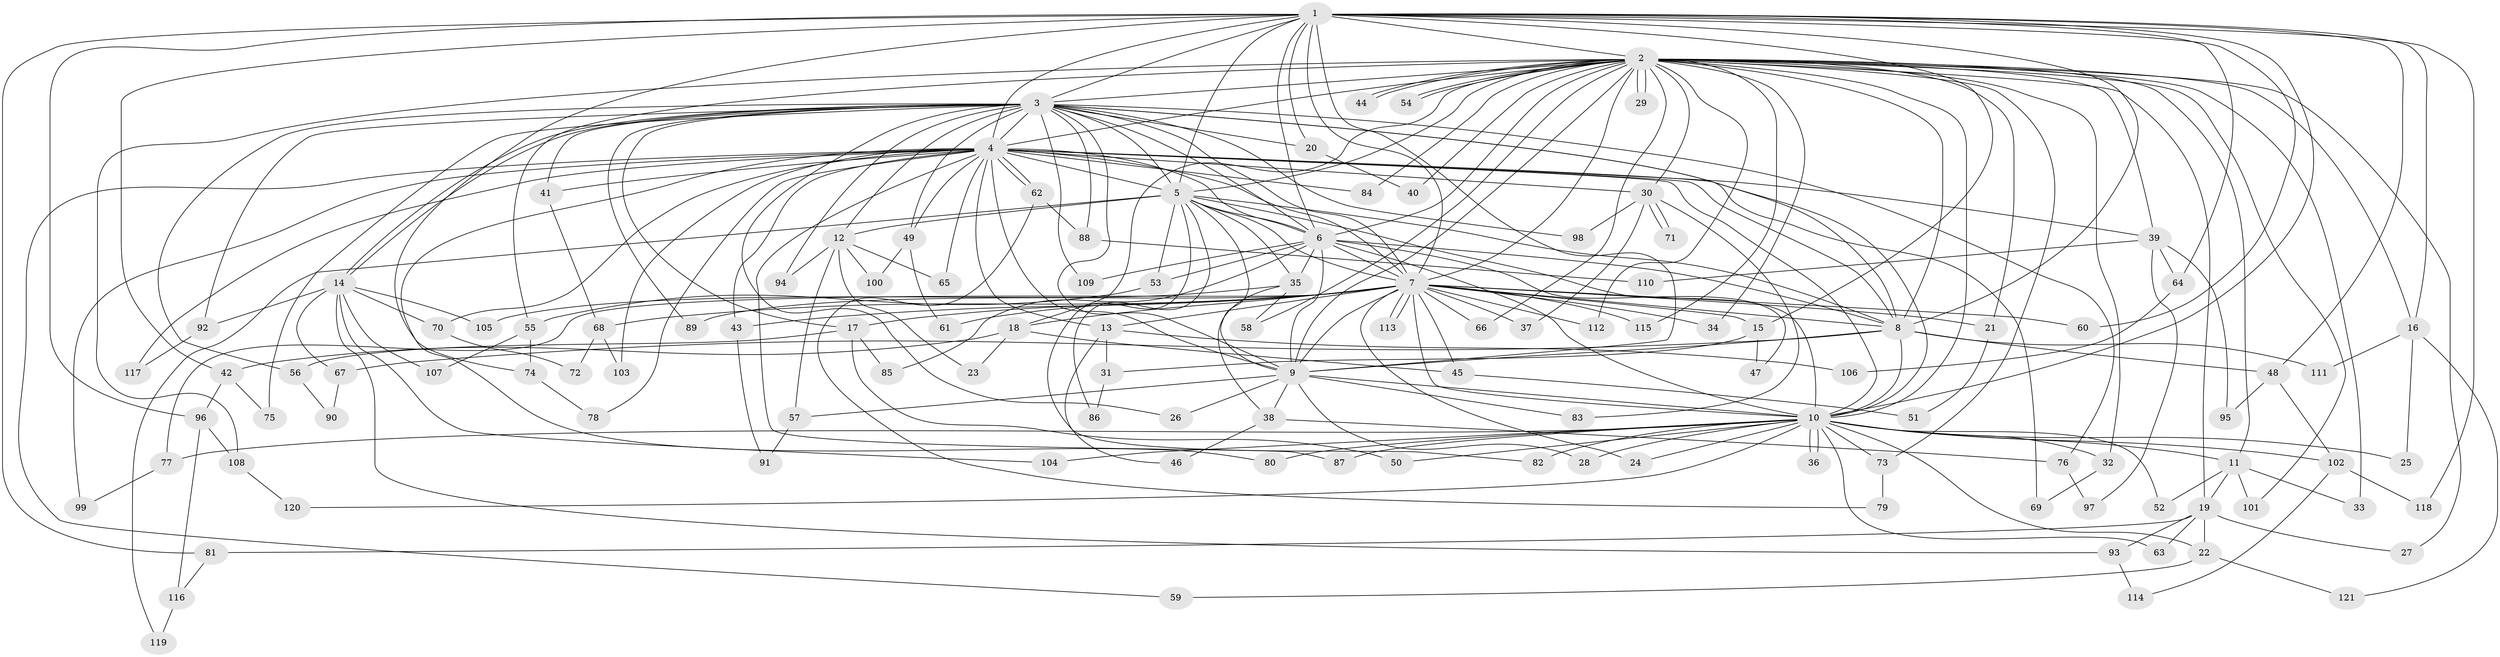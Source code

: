 // coarse degree distribution, {19: 0.010752688172043012, 34: 0.010752688172043012, 25: 0.010752688172043012, 29: 0.010752688172043012, 17: 0.010752688172043012, 26: 0.021505376344086023, 12: 0.010752688172043012, 14: 0.010752688172043012, 6: 0.021505376344086023, 7: 0.03225806451612903, 9: 0.010752688172043012, 4: 0.08602150537634409, 5: 0.043010752688172046, 8: 0.010752688172043012, 3: 0.17204301075268819, 2: 0.5268817204301075}
// Generated by graph-tools (version 1.1) at 2025/23/03/03/25 07:23:44]
// undirected, 121 vertices, 267 edges
graph export_dot {
graph [start="1"]
  node [color=gray90,style=filled];
  1;
  2;
  3;
  4;
  5;
  6;
  7;
  8;
  9;
  10;
  11;
  12;
  13;
  14;
  15;
  16;
  17;
  18;
  19;
  20;
  21;
  22;
  23;
  24;
  25;
  26;
  27;
  28;
  29;
  30;
  31;
  32;
  33;
  34;
  35;
  36;
  37;
  38;
  39;
  40;
  41;
  42;
  43;
  44;
  45;
  46;
  47;
  48;
  49;
  50;
  51;
  52;
  53;
  54;
  55;
  56;
  57;
  58;
  59;
  60;
  61;
  62;
  63;
  64;
  65;
  66;
  67;
  68;
  69;
  70;
  71;
  72;
  73;
  74;
  75;
  76;
  77;
  78;
  79;
  80;
  81;
  82;
  83;
  84;
  85;
  86;
  87;
  88;
  89;
  90;
  91;
  92;
  93;
  94;
  95;
  96;
  97;
  98;
  99;
  100;
  101;
  102;
  103;
  104;
  105;
  106;
  107;
  108;
  109;
  110;
  111;
  112;
  113;
  114;
  115;
  116;
  117;
  118;
  119;
  120;
  121;
  1 -- 2;
  1 -- 3;
  1 -- 4;
  1 -- 5;
  1 -- 6;
  1 -- 7;
  1 -- 8;
  1 -- 9;
  1 -- 10;
  1 -- 15;
  1 -- 16;
  1 -- 20;
  1 -- 42;
  1 -- 48;
  1 -- 60;
  1 -- 64;
  1 -- 74;
  1 -- 81;
  1 -- 96;
  1 -- 118;
  2 -- 3;
  2 -- 4;
  2 -- 5;
  2 -- 6;
  2 -- 7;
  2 -- 8;
  2 -- 9;
  2 -- 10;
  2 -- 11;
  2 -- 16;
  2 -- 18;
  2 -- 19;
  2 -- 21;
  2 -- 27;
  2 -- 29;
  2 -- 29;
  2 -- 30;
  2 -- 32;
  2 -- 33;
  2 -- 34;
  2 -- 39;
  2 -- 40;
  2 -- 44;
  2 -- 44;
  2 -- 54;
  2 -- 54;
  2 -- 55;
  2 -- 58;
  2 -- 66;
  2 -- 73;
  2 -- 84;
  2 -- 101;
  2 -- 108;
  2 -- 112;
  2 -- 115;
  3 -- 4;
  3 -- 5;
  3 -- 6;
  3 -- 7;
  3 -- 8;
  3 -- 9;
  3 -- 10;
  3 -- 12;
  3 -- 14;
  3 -- 14;
  3 -- 17;
  3 -- 20;
  3 -- 26;
  3 -- 41;
  3 -- 49;
  3 -- 56;
  3 -- 75;
  3 -- 76;
  3 -- 88;
  3 -- 89;
  3 -- 92;
  3 -- 94;
  3 -- 98;
  3 -- 109;
  4 -- 5;
  4 -- 6;
  4 -- 7;
  4 -- 8;
  4 -- 9;
  4 -- 10;
  4 -- 13;
  4 -- 30;
  4 -- 39;
  4 -- 41;
  4 -- 43;
  4 -- 49;
  4 -- 59;
  4 -- 62;
  4 -- 62;
  4 -- 65;
  4 -- 69;
  4 -- 70;
  4 -- 78;
  4 -- 80;
  4 -- 84;
  4 -- 87;
  4 -- 99;
  4 -- 103;
  4 -- 117;
  5 -- 6;
  5 -- 7;
  5 -- 8;
  5 -- 9;
  5 -- 10;
  5 -- 12;
  5 -- 35;
  5 -- 53;
  5 -- 82;
  5 -- 86;
  5 -- 119;
  6 -- 7;
  6 -- 8;
  6 -- 9;
  6 -- 10;
  6 -- 35;
  6 -- 47;
  6 -- 53;
  6 -- 85;
  6 -- 109;
  7 -- 8;
  7 -- 9;
  7 -- 10;
  7 -- 13;
  7 -- 15;
  7 -- 17;
  7 -- 18;
  7 -- 21;
  7 -- 24;
  7 -- 34;
  7 -- 37;
  7 -- 43;
  7 -- 45;
  7 -- 60;
  7 -- 61;
  7 -- 66;
  7 -- 68;
  7 -- 77;
  7 -- 89;
  7 -- 112;
  7 -- 113;
  7 -- 113;
  7 -- 115;
  8 -- 9;
  8 -- 10;
  8 -- 48;
  8 -- 67;
  8 -- 111;
  9 -- 10;
  9 -- 26;
  9 -- 28;
  9 -- 38;
  9 -- 57;
  9 -- 83;
  10 -- 11;
  10 -- 22;
  10 -- 24;
  10 -- 25;
  10 -- 28;
  10 -- 32;
  10 -- 36;
  10 -- 36;
  10 -- 50;
  10 -- 52;
  10 -- 63;
  10 -- 73;
  10 -- 77;
  10 -- 80;
  10 -- 82;
  10 -- 87;
  10 -- 102;
  10 -- 104;
  10 -- 120;
  11 -- 19;
  11 -- 33;
  11 -- 52;
  11 -- 101;
  12 -- 23;
  12 -- 57;
  12 -- 65;
  12 -- 94;
  12 -- 100;
  13 -- 31;
  13 -- 46;
  13 -- 106;
  14 -- 67;
  14 -- 70;
  14 -- 92;
  14 -- 93;
  14 -- 104;
  14 -- 105;
  14 -- 107;
  15 -- 31;
  15 -- 47;
  16 -- 25;
  16 -- 111;
  16 -- 121;
  17 -- 50;
  17 -- 56;
  17 -- 85;
  18 -- 23;
  18 -- 42;
  18 -- 45;
  19 -- 22;
  19 -- 27;
  19 -- 63;
  19 -- 81;
  19 -- 93;
  20 -- 40;
  21 -- 51;
  22 -- 59;
  22 -- 121;
  30 -- 37;
  30 -- 71;
  30 -- 71;
  30 -- 83;
  30 -- 98;
  31 -- 86;
  32 -- 69;
  35 -- 38;
  35 -- 58;
  35 -- 105;
  38 -- 46;
  38 -- 76;
  39 -- 64;
  39 -- 95;
  39 -- 97;
  39 -- 110;
  41 -- 68;
  42 -- 75;
  42 -- 96;
  43 -- 91;
  45 -- 51;
  48 -- 95;
  48 -- 102;
  49 -- 61;
  49 -- 100;
  53 -- 55;
  55 -- 74;
  55 -- 107;
  56 -- 90;
  57 -- 91;
  62 -- 79;
  62 -- 88;
  64 -- 106;
  67 -- 90;
  68 -- 72;
  68 -- 103;
  70 -- 72;
  73 -- 79;
  74 -- 78;
  76 -- 97;
  77 -- 99;
  81 -- 116;
  88 -- 110;
  92 -- 117;
  93 -- 114;
  96 -- 108;
  96 -- 116;
  102 -- 114;
  102 -- 118;
  108 -- 120;
  116 -- 119;
}
